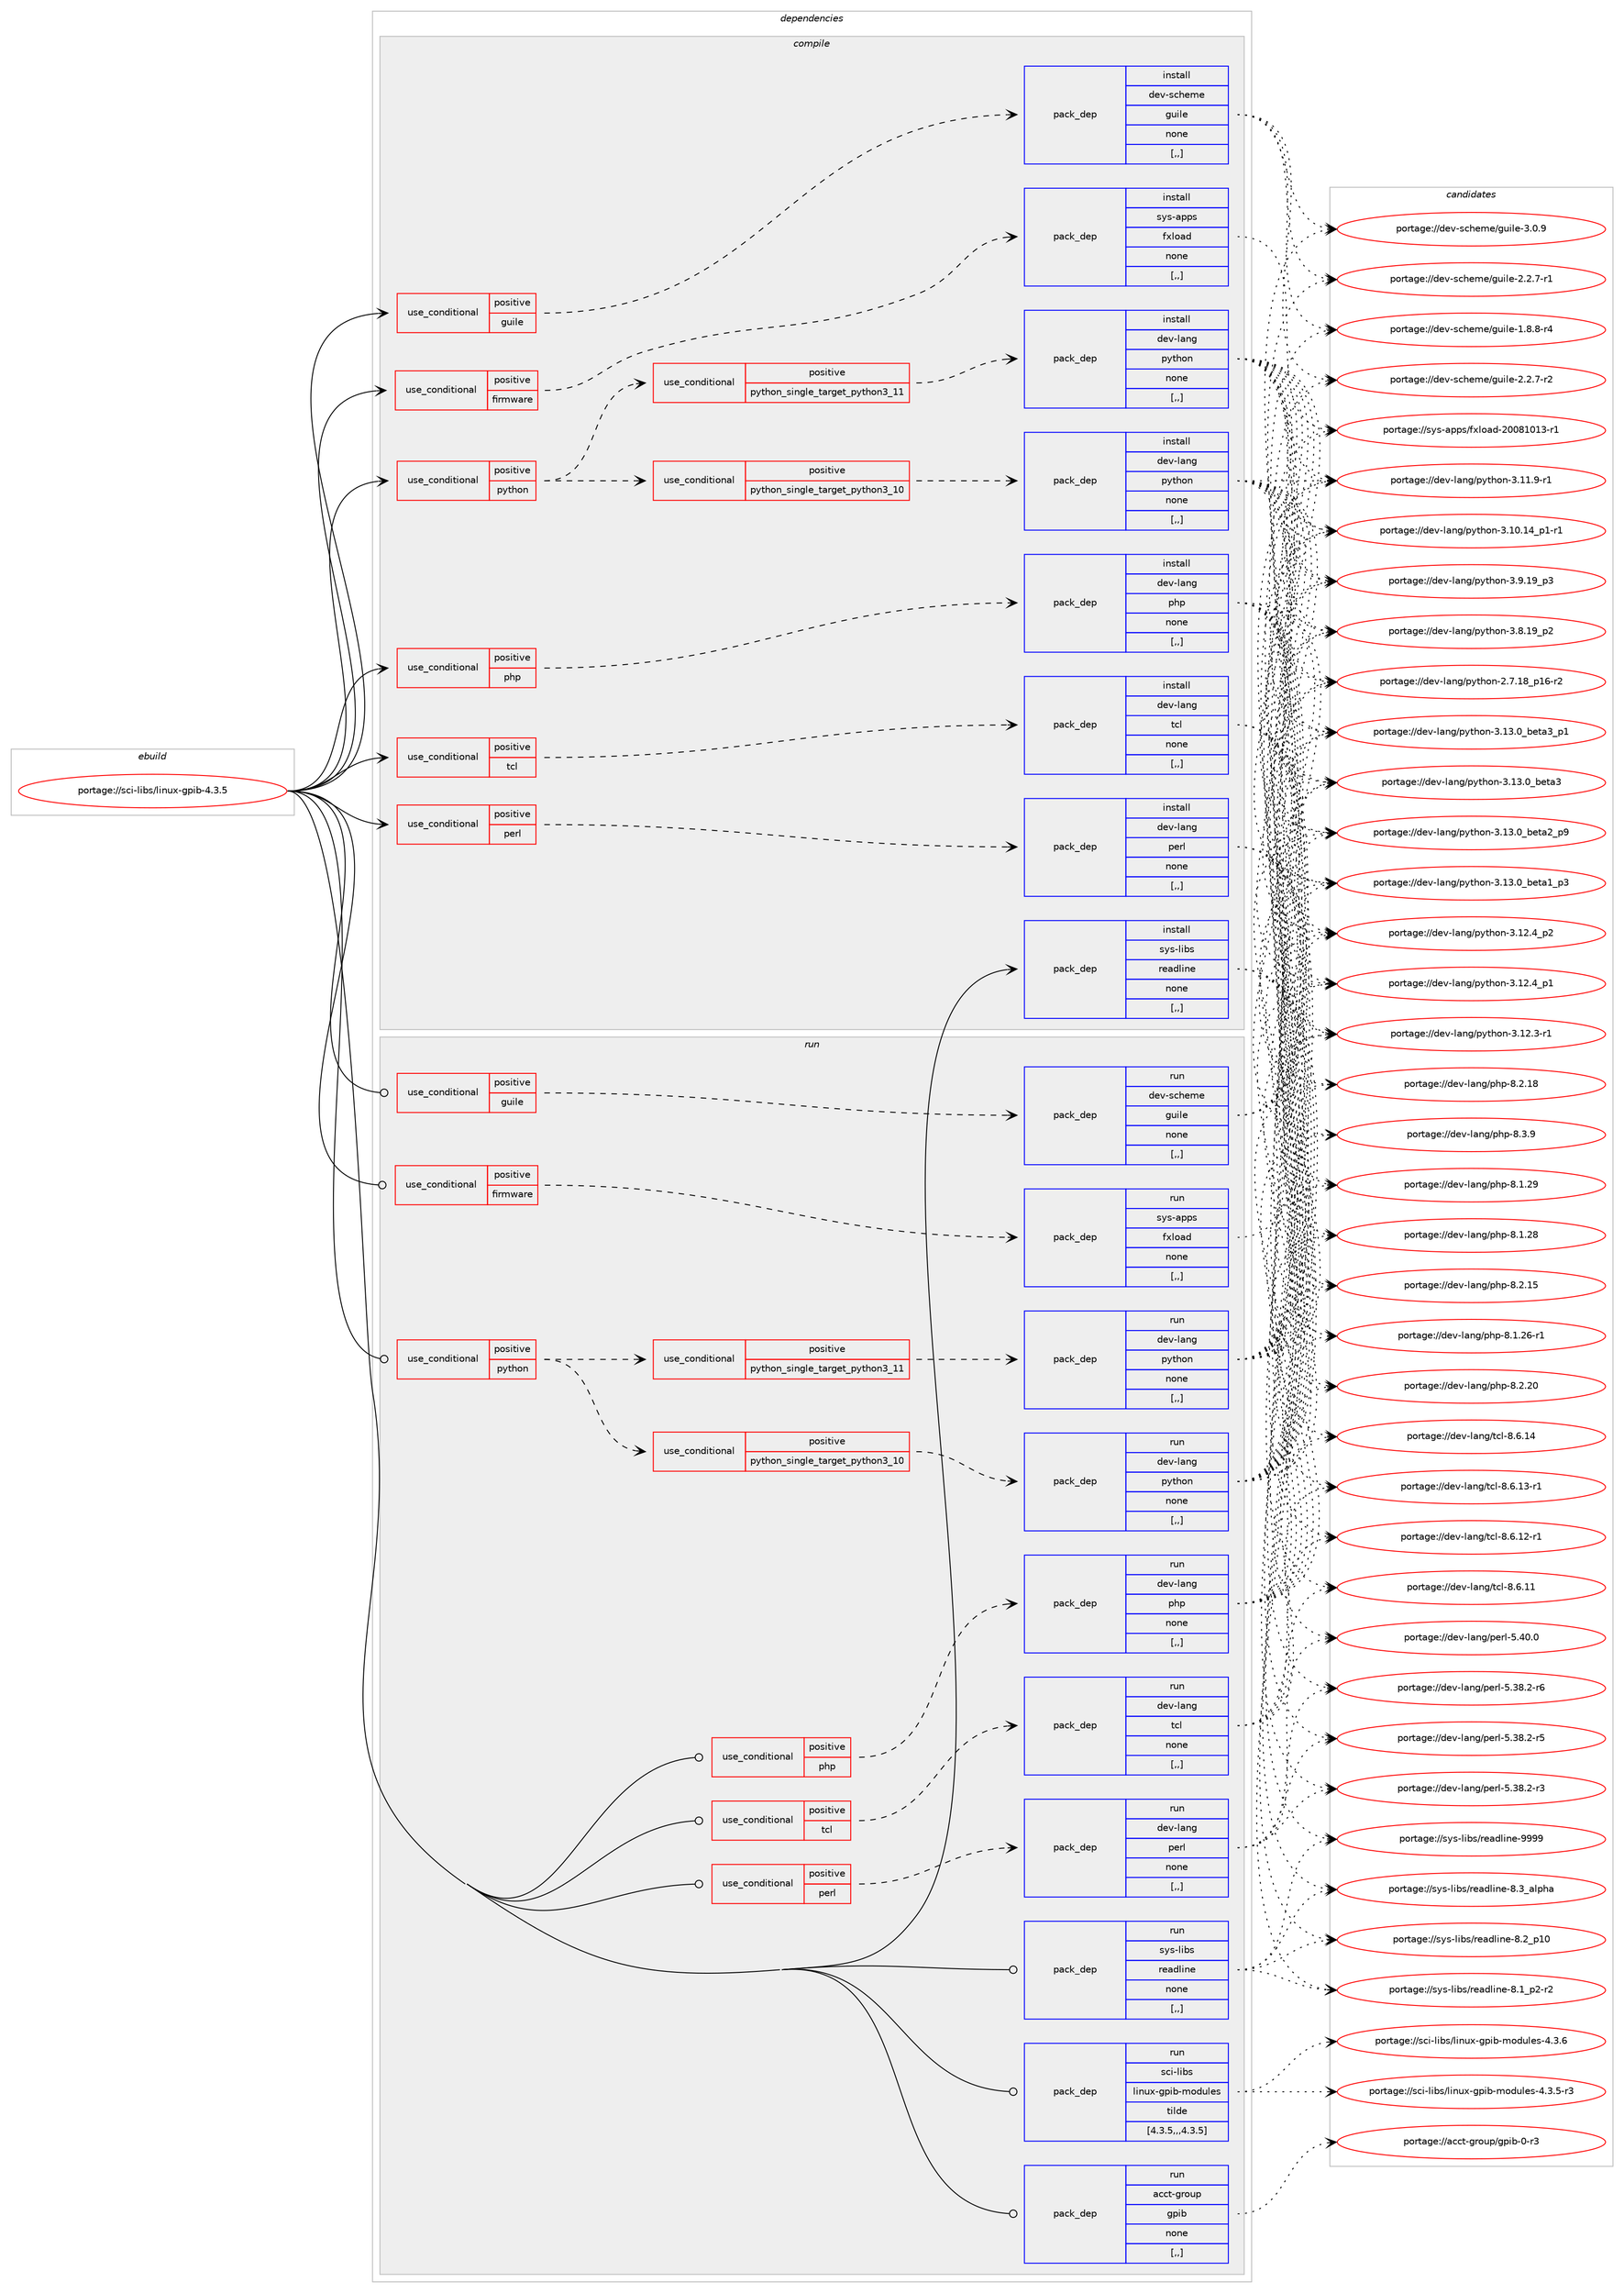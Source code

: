digraph prolog {

# *************
# Graph options
# *************

newrank=true;
concentrate=true;
compound=true;
graph [rankdir=LR,fontname=Helvetica,fontsize=10,ranksep=1.5];#, ranksep=2.5, nodesep=0.2];
edge  [arrowhead=vee];
node  [fontname=Helvetica,fontsize=10];

# **********
# The ebuild
# **********

subgraph cluster_leftcol {
color=gray;
rank=same;
label=<<i>ebuild</i>>;
id [label="portage://sci-libs/linux-gpib-4.3.5", color=red, width=4, href="../sci-libs/linux-gpib-4.3.5.svg"];
}

# ****************
# The dependencies
# ****************

subgraph cluster_midcol {
color=gray;
label=<<i>dependencies</i>>;
subgraph cluster_compile {
fillcolor="#eeeeee";
style=filled;
label=<<i>compile</i>>;
subgraph cond106293 {
dependency401189 [label=<<TABLE BORDER="0" CELLBORDER="1" CELLSPACING="0" CELLPADDING="4"><TR><TD ROWSPAN="3" CELLPADDING="10">use_conditional</TD></TR><TR><TD>positive</TD></TR><TR><TD>firmware</TD></TR></TABLE>>, shape=none, color=red];
subgraph pack292018 {
dependency401190 [label=<<TABLE BORDER="0" CELLBORDER="1" CELLSPACING="0" CELLPADDING="4" WIDTH="220"><TR><TD ROWSPAN="6" CELLPADDING="30">pack_dep</TD></TR><TR><TD WIDTH="110">install</TD></TR><TR><TD>sys-apps</TD></TR><TR><TD>fxload</TD></TR><TR><TD>none</TD></TR><TR><TD>[,,]</TD></TR></TABLE>>, shape=none, color=blue];
}
dependency401189:e -> dependency401190:w [weight=20,style="dashed",arrowhead="vee"];
}
id:e -> dependency401189:w [weight=20,style="solid",arrowhead="vee"];
subgraph cond106294 {
dependency401191 [label=<<TABLE BORDER="0" CELLBORDER="1" CELLSPACING="0" CELLPADDING="4"><TR><TD ROWSPAN="3" CELLPADDING="10">use_conditional</TD></TR><TR><TD>positive</TD></TR><TR><TD>guile</TD></TR></TABLE>>, shape=none, color=red];
subgraph pack292019 {
dependency401192 [label=<<TABLE BORDER="0" CELLBORDER="1" CELLSPACING="0" CELLPADDING="4" WIDTH="220"><TR><TD ROWSPAN="6" CELLPADDING="30">pack_dep</TD></TR><TR><TD WIDTH="110">install</TD></TR><TR><TD>dev-scheme</TD></TR><TR><TD>guile</TD></TR><TR><TD>none</TD></TR><TR><TD>[,,]</TD></TR></TABLE>>, shape=none, color=blue];
}
dependency401191:e -> dependency401192:w [weight=20,style="dashed",arrowhead="vee"];
}
id:e -> dependency401191:w [weight=20,style="solid",arrowhead="vee"];
subgraph cond106295 {
dependency401193 [label=<<TABLE BORDER="0" CELLBORDER="1" CELLSPACING="0" CELLPADDING="4"><TR><TD ROWSPAN="3" CELLPADDING="10">use_conditional</TD></TR><TR><TD>positive</TD></TR><TR><TD>perl</TD></TR></TABLE>>, shape=none, color=red];
subgraph pack292020 {
dependency401194 [label=<<TABLE BORDER="0" CELLBORDER="1" CELLSPACING="0" CELLPADDING="4" WIDTH="220"><TR><TD ROWSPAN="6" CELLPADDING="30">pack_dep</TD></TR><TR><TD WIDTH="110">install</TD></TR><TR><TD>dev-lang</TD></TR><TR><TD>perl</TD></TR><TR><TD>none</TD></TR><TR><TD>[,,]</TD></TR></TABLE>>, shape=none, color=blue];
}
dependency401193:e -> dependency401194:w [weight=20,style="dashed",arrowhead="vee"];
}
id:e -> dependency401193:w [weight=20,style="solid",arrowhead="vee"];
subgraph cond106296 {
dependency401195 [label=<<TABLE BORDER="0" CELLBORDER="1" CELLSPACING="0" CELLPADDING="4"><TR><TD ROWSPAN="3" CELLPADDING="10">use_conditional</TD></TR><TR><TD>positive</TD></TR><TR><TD>php</TD></TR></TABLE>>, shape=none, color=red];
subgraph pack292021 {
dependency401196 [label=<<TABLE BORDER="0" CELLBORDER="1" CELLSPACING="0" CELLPADDING="4" WIDTH="220"><TR><TD ROWSPAN="6" CELLPADDING="30">pack_dep</TD></TR><TR><TD WIDTH="110">install</TD></TR><TR><TD>dev-lang</TD></TR><TR><TD>php</TD></TR><TR><TD>none</TD></TR><TR><TD>[,,]</TD></TR></TABLE>>, shape=none, color=blue];
}
dependency401195:e -> dependency401196:w [weight=20,style="dashed",arrowhead="vee"];
}
id:e -> dependency401195:w [weight=20,style="solid",arrowhead="vee"];
subgraph cond106297 {
dependency401197 [label=<<TABLE BORDER="0" CELLBORDER="1" CELLSPACING="0" CELLPADDING="4"><TR><TD ROWSPAN="3" CELLPADDING="10">use_conditional</TD></TR><TR><TD>positive</TD></TR><TR><TD>python</TD></TR></TABLE>>, shape=none, color=red];
subgraph cond106298 {
dependency401198 [label=<<TABLE BORDER="0" CELLBORDER="1" CELLSPACING="0" CELLPADDING="4"><TR><TD ROWSPAN="3" CELLPADDING="10">use_conditional</TD></TR><TR><TD>positive</TD></TR><TR><TD>python_single_target_python3_10</TD></TR></TABLE>>, shape=none, color=red];
subgraph pack292022 {
dependency401199 [label=<<TABLE BORDER="0" CELLBORDER="1" CELLSPACING="0" CELLPADDING="4" WIDTH="220"><TR><TD ROWSPAN="6" CELLPADDING="30">pack_dep</TD></TR><TR><TD WIDTH="110">install</TD></TR><TR><TD>dev-lang</TD></TR><TR><TD>python</TD></TR><TR><TD>none</TD></TR><TR><TD>[,,]</TD></TR></TABLE>>, shape=none, color=blue];
}
dependency401198:e -> dependency401199:w [weight=20,style="dashed",arrowhead="vee"];
}
dependency401197:e -> dependency401198:w [weight=20,style="dashed",arrowhead="vee"];
subgraph cond106299 {
dependency401200 [label=<<TABLE BORDER="0" CELLBORDER="1" CELLSPACING="0" CELLPADDING="4"><TR><TD ROWSPAN="3" CELLPADDING="10">use_conditional</TD></TR><TR><TD>positive</TD></TR><TR><TD>python_single_target_python3_11</TD></TR></TABLE>>, shape=none, color=red];
subgraph pack292023 {
dependency401201 [label=<<TABLE BORDER="0" CELLBORDER="1" CELLSPACING="0" CELLPADDING="4" WIDTH="220"><TR><TD ROWSPAN="6" CELLPADDING="30">pack_dep</TD></TR><TR><TD WIDTH="110">install</TD></TR><TR><TD>dev-lang</TD></TR><TR><TD>python</TD></TR><TR><TD>none</TD></TR><TR><TD>[,,]</TD></TR></TABLE>>, shape=none, color=blue];
}
dependency401200:e -> dependency401201:w [weight=20,style="dashed",arrowhead="vee"];
}
dependency401197:e -> dependency401200:w [weight=20,style="dashed",arrowhead="vee"];
}
id:e -> dependency401197:w [weight=20,style="solid",arrowhead="vee"];
subgraph cond106300 {
dependency401202 [label=<<TABLE BORDER="0" CELLBORDER="1" CELLSPACING="0" CELLPADDING="4"><TR><TD ROWSPAN="3" CELLPADDING="10">use_conditional</TD></TR><TR><TD>positive</TD></TR><TR><TD>tcl</TD></TR></TABLE>>, shape=none, color=red];
subgraph pack292024 {
dependency401203 [label=<<TABLE BORDER="0" CELLBORDER="1" CELLSPACING="0" CELLPADDING="4" WIDTH="220"><TR><TD ROWSPAN="6" CELLPADDING="30">pack_dep</TD></TR><TR><TD WIDTH="110">install</TD></TR><TR><TD>dev-lang</TD></TR><TR><TD>tcl</TD></TR><TR><TD>none</TD></TR><TR><TD>[,,]</TD></TR></TABLE>>, shape=none, color=blue];
}
dependency401202:e -> dependency401203:w [weight=20,style="dashed",arrowhead="vee"];
}
id:e -> dependency401202:w [weight=20,style="solid",arrowhead="vee"];
subgraph pack292025 {
dependency401204 [label=<<TABLE BORDER="0" CELLBORDER="1" CELLSPACING="0" CELLPADDING="4" WIDTH="220"><TR><TD ROWSPAN="6" CELLPADDING="30">pack_dep</TD></TR><TR><TD WIDTH="110">install</TD></TR><TR><TD>sys-libs</TD></TR><TR><TD>readline</TD></TR><TR><TD>none</TD></TR><TR><TD>[,,]</TD></TR></TABLE>>, shape=none, color=blue];
}
id:e -> dependency401204:w [weight=20,style="solid",arrowhead="vee"];
}
subgraph cluster_compileandrun {
fillcolor="#eeeeee";
style=filled;
label=<<i>compile and run</i>>;
}
subgraph cluster_run {
fillcolor="#eeeeee";
style=filled;
label=<<i>run</i>>;
subgraph cond106301 {
dependency401205 [label=<<TABLE BORDER="0" CELLBORDER="1" CELLSPACING="0" CELLPADDING="4"><TR><TD ROWSPAN="3" CELLPADDING="10">use_conditional</TD></TR><TR><TD>positive</TD></TR><TR><TD>firmware</TD></TR></TABLE>>, shape=none, color=red];
subgraph pack292026 {
dependency401206 [label=<<TABLE BORDER="0" CELLBORDER="1" CELLSPACING="0" CELLPADDING="4" WIDTH="220"><TR><TD ROWSPAN="6" CELLPADDING="30">pack_dep</TD></TR><TR><TD WIDTH="110">run</TD></TR><TR><TD>sys-apps</TD></TR><TR><TD>fxload</TD></TR><TR><TD>none</TD></TR><TR><TD>[,,]</TD></TR></TABLE>>, shape=none, color=blue];
}
dependency401205:e -> dependency401206:w [weight=20,style="dashed",arrowhead="vee"];
}
id:e -> dependency401205:w [weight=20,style="solid",arrowhead="odot"];
subgraph cond106302 {
dependency401207 [label=<<TABLE BORDER="0" CELLBORDER="1" CELLSPACING="0" CELLPADDING="4"><TR><TD ROWSPAN="3" CELLPADDING="10">use_conditional</TD></TR><TR><TD>positive</TD></TR><TR><TD>guile</TD></TR></TABLE>>, shape=none, color=red];
subgraph pack292027 {
dependency401208 [label=<<TABLE BORDER="0" CELLBORDER="1" CELLSPACING="0" CELLPADDING="4" WIDTH="220"><TR><TD ROWSPAN="6" CELLPADDING="30">pack_dep</TD></TR><TR><TD WIDTH="110">run</TD></TR><TR><TD>dev-scheme</TD></TR><TR><TD>guile</TD></TR><TR><TD>none</TD></TR><TR><TD>[,,]</TD></TR></TABLE>>, shape=none, color=blue];
}
dependency401207:e -> dependency401208:w [weight=20,style="dashed",arrowhead="vee"];
}
id:e -> dependency401207:w [weight=20,style="solid",arrowhead="odot"];
subgraph cond106303 {
dependency401209 [label=<<TABLE BORDER="0" CELLBORDER="1" CELLSPACING="0" CELLPADDING="4"><TR><TD ROWSPAN="3" CELLPADDING="10">use_conditional</TD></TR><TR><TD>positive</TD></TR><TR><TD>perl</TD></TR></TABLE>>, shape=none, color=red];
subgraph pack292028 {
dependency401210 [label=<<TABLE BORDER="0" CELLBORDER="1" CELLSPACING="0" CELLPADDING="4" WIDTH="220"><TR><TD ROWSPAN="6" CELLPADDING="30">pack_dep</TD></TR><TR><TD WIDTH="110">run</TD></TR><TR><TD>dev-lang</TD></TR><TR><TD>perl</TD></TR><TR><TD>none</TD></TR><TR><TD>[,,]</TD></TR></TABLE>>, shape=none, color=blue];
}
dependency401209:e -> dependency401210:w [weight=20,style="dashed",arrowhead="vee"];
}
id:e -> dependency401209:w [weight=20,style="solid",arrowhead="odot"];
subgraph cond106304 {
dependency401211 [label=<<TABLE BORDER="0" CELLBORDER="1" CELLSPACING="0" CELLPADDING="4"><TR><TD ROWSPAN="3" CELLPADDING="10">use_conditional</TD></TR><TR><TD>positive</TD></TR><TR><TD>php</TD></TR></TABLE>>, shape=none, color=red];
subgraph pack292029 {
dependency401212 [label=<<TABLE BORDER="0" CELLBORDER="1" CELLSPACING="0" CELLPADDING="4" WIDTH="220"><TR><TD ROWSPAN="6" CELLPADDING="30">pack_dep</TD></TR><TR><TD WIDTH="110">run</TD></TR><TR><TD>dev-lang</TD></TR><TR><TD>php</TD></TR><TR><TD>none</TD></TR><TR><TD>[,,]</TD></TR></TABLE>>, shape=none, color=blue];
}
dependency401211:e -> dependency401212:w [weight=20,style="dashed",arrowhead="vee"];
}
id:e -> dependency401211:w [weight=20,style="solid",arrowhead="odot"];
subgraph cond106305 {
dependency401213 [label=<<TABLE BORDER="0" CELLBORDER="1" CELLSPACING="0" CELLPADDING="4"><TR><TD ROWSPAN="3" CELLPADDING="10">use_conditional</TD></TR><TR><TD>positive</TD></TR><TR><TD>python</TD></TR></TABLE>>, shape=none, color=red];
subgraph cond106306 {
dependency401214 [label=<<TABLE BORDER="0" CELLBORDER="1" CELLSPACING="0" CELLPADDING="4"><TR><TD ROWSPAN="3" CELLPADDING="10">use_conditional</TD></TR><TR><TD>positive</TD></TR><TR><TD>python_single_target_python3_10</TD></TR></TABLE>>, shape=none, color=red];
subgraph pack292030 {
dependency401215 [label=<<TABLE BORDER="0" CELLBORDER="1" CELLSPACING="0" CELLPADDING="4" WIDTH="220"><TR><TD ROWSPAN="6" CELLPADDING="30">pack_dep</TD></TR><TR><TD WIDTH="110">run</TD></TR><TR><TD>dev-lang</TD></TR><TR><TD>python</TD></TR><TR><TD>none</TD></TR><TR><TD>[,,]</TD></TR></TABLE>>, shape=none, color=blue];
}
dependency401214:e -> dependency401215:w [weight=20,style="dashed",arrowhead="vee"];
}
dependency401213:e -> dependency401214:w [weight=20,style="dashed",arrowhead="vee"];
subgraph cond106307 {
dependency401216 [label=<<TABLE BORDER="0" CELLBORDER="1" CELLSPACING="0" CELLPADDING="4"><TR><TD ROWSPAN="3" CELLPADDING="10">use_conditional</TD></TR><TR><TD>positive</TD></TR><TR><TD>python_single_target_python3_11</TD></TR></TABLE>>, shape=none, color=red];
subgraph pack292031 {
dependency401217 [label=<<TABLE BORDER="0" CELLBORDER="1" CELLSPACING="0" CELLPADDING="4" WIDTH="220"><TR><TD ROWSPAN="6" CELLPADDING="30">pack_dep</TD></TR><TR><TD WIDTH="110">run</TD></TR><TR><TD>dev-lang</TD></TR><TR><TD>python</TD></TR><TR><TD>none</TD></TR><TR><TD>[,,]</TD></TR></TABLE>>, shape=none, color=blue];
}
dependency401216:e -> dependency401217:w [weight=20,style="dashed",arrowhead="vee"];
}
dependency401213:e -> dependency401216:w [weight=20,style="dashed",arrowhead="vee"];
}
id:e -> dependency401213:w [weight=20,style="solid",arrowhead="odot"];
subgraph cond106308 {
dependency401218 [label=<<TABLE BORDER="0" CELLBORDER="1" CELLSPACING="0" CELLPADDING="4"><TR><TD ROWSPAN="3" CELLPADDING="10">use_conditional</TD></TR><TR><TD>positive</TD></TR><TR><TD>tcl</TD></TR></TABLE>>, shape=none, color=red];
subgraph pack292032 {
dependency401219 [label=<<TABLE BORDER="0" CELLBORDER="1" CELLSPACING="0" CELLPADDING="4" WIDTH="220"><TR><TD ROWSPAN="6" CELLPADDING="30">pack_dep</TD></TR><TR><TD WIDTH="110">run</TD></TR><TR><TD>dev-lang</TD></TR><TR><TD>tcl</TD></TR><TR><TD>none</TD></TR><TR><TD>[,,]</TD></TR></TABLE>>, shape=none, color=blue];
}
dependency401218:e -> dependency401219:w [weight=20,style="dashed",arrowhead="vee"];
}
id:e -> dependency401218:w [weight=20,style="solid",arrowhead="odot"];
subgraph pack292033 {
dependency401220 [label=<<TABLE BORDER="0" CELLBORDER="1" CELLSPACING="0" CELLPADDING="4" WIDTH="220"><TR><TD ROWSPAN="6" CELLPADDING="30">pack_dep</TD></TR><TR><TD WIDTH="110">run</TD></TR><TR><TD>acct-group</TD></TR><TR><TD>gpib</TD></TR><TR><TD>none</TD></TR><TR><TD>[,,]</TD></TR></TABLE>>, shape=none, color=blue];
}
id:e -> dependency401220:w [weight=20,style="solid",arrowhead="odot"];
subgraph pack292034 {
dependency401221 [label=<<TABLE BORDER="0" CELLBORDER="1" CELLSPACING="0" CELLPADDING="4" WIDTH="220"><TR><TD ROWSPAN="6" CELLPADDING="30">pack_dep</TD></TR><TR><TD WIDTH="110">run</TD></TR><TR><TD>sci-libs</TD></TR><TR><TD>linux-gpib-modules</TD></TR><TR><TD>tilde</TD></TR><TR><TD>[4.3.5,,,4.3.5]</TD></TR></TABLE>>, shape=none, color=blue];
}
id:e -> dependency401221:w [weight=20,style="solid",arrowhead="odot"];
subgraph pack292035 {
dependency401222 [label=<<TABLE BORDER="0" CELLBORDER="1" CELLSPACING="0" CELLPADDING="4" WIDTH="220"><TR><TD ROWSPAN="6" CELLPADDING="30">pack_dep</TD></TR><TR><TD WIDTH="110">run</TD></TR><TR><TD>sys-libs</TD></TR><TR><TD>readline</TD></TR><TR><TD>none</TD></TR><TR><TD>[,,]</TD></TR></TABLE>>, shape=none, color=blue];
}
id:e -> dependency401222:w [weight=20,style="solid",arrowhead="odot"];
}
}

# **************
# The candidates
# **************

subgraph cluster_choices {
rank=same;
color=gray;
label=<<i>candidates</i>>;

subgraph choice292018 {
color=black;
nodesep=1;
choice115121115459711211211547102120108111971004550484856494849514511449 [label="portage://sys-apps/fxload-20081013-r1", color=red, width=4,href="../sys-apps/fxload-20081013-r1.svg"];
dependency401190:e -> choice115121115459711211211547102120108111971004550484856494849514511449:w [style=dotted,weight="100"];
}
subgraph choice292019 {
color=black;
nodesep=1;
choice100101118451159910410110910147103117105108101455146484657 [label="portage://dev-scheme/guile-3.0.9", color=red, width=4,href="../dev-scheme/guile-3.0.9.svg"];
choice1001011184511599104101109101471031171051081014550465046554511450 [label="portage://dev-scheme/guile-2.2.7-r2", color=red, width=4,href="../dev-scheme/guile-2.2.7-r2.svg"];
choice1001011184511599104101109101471031171051081014550465046554511449 [label="portage://dev-scheme/guile-2.2.7-r1", color=red, width=4,href="../dev-scheme/guile-2.2.7-r1.svg"];
choice1001011184511599104101109101471031171051081014549465646564511452 [label="portage://dev-scheme/guile-1.8.8-r4", color=red, width=4,href="../dev-scheme/guile-1.8.8-r4.svg"];
dependency401192:e -> choice100101118451159910410110910147103117105108101455146484657:w [style=dotted,weight="100"];
dependency401192:e -> choice1001011184511599104101109101471031171051081014550465046554511450:w [style=dotted,weight="100"];
dependency401192:e -> choice1001011184511599104101109101471031171051081014550465046554511449:w [style=dotted,weight="100"];
dependency401192:e -> choice1001011184511599104101109101471031171051081014549465646564511452:w [style=dotted,weight="100"];
}
subgraph choice292020 {
color=black;
nodesep=1;
choice10010111845108971101034711210111410845534652484648 [label="portage://dev-lang/perl-5.40.0", color=red, width=4,href="../dev-lang/perl-5.40.0.svg"];
choice100101118451089711010347112101114108455346515646504511454 [label="portage://dev-lang/perl-5.38.2-r6", color=red, width=4,href="../dev-lang/perl-5.38.2-r6.svg"];
choice100101118451089711010347112101114108455346515646504511453 [label="portage://dev-lang/perl-5.38.2-r5", color=red, width=4,href="../dev-lang/perl-5.38.2-r5.svg"];
choice100101118451089711010347112101114108455346515646504511451 [label="portage://dev-lang/perl-5.38.2-r3", color=red, width=4,href="../dev-lang/perl-5.38.2-r3.svg"];
dependency401194:e -> choice10010111845108971101034711210111410845534652484648:w [style=dotted,weight="100"];
dependency401194:e -> choice100101118451089711010347112101114108455346515646504511454:w [style=dotted,weight="100"];
dependency401194:e -> choice100101118451089711010347112101114108455346515646504511453:w [style=dotted,weight="100"];
dependency401194:e -> choice100101118451089711010347112101114108455346515646504511451:w [style=dotted,weight="100"];
}
subgraph choice292021 {
color=black;
nodesep=1;
choice100101118451089711010347112104112455646514657 [label="portage://dev-lang/php-8.3.9", color=red, width=4,href="../dev-lang/php-8.3.9.svg"];
choice10010111845108971101034711210411245564650465048 [label="portage://dev-lang/php-8.2.20", color=red, width=4,href="../dev-lang/php-8.2.20.svg"];
choice10010111845108971101034711210411245564650464956 [label="portage://dev-lang/php-8.2.18", color=red, width=4,href="../dev-lang/php-8.2.18.svg"];
choice10010111845108971101034711210411245564650464953 [label="portage://dev-lang/php-8.2.15", color=red, width=4,href="../dev-lang/php-8.2.15.svg"];
choice10010111845108971101034711210411245564649465057 [label="portage://dev-lang/php-8.1.29", color=red, width=4,href="../dev-lang/php-8.1.29.svg"];
choice10010111845108971101034711210411245564649465056 [label="portage://dev-lang/php-8.1.28", color=red, width=4,href="../dev-lang/php-8.1.28.svg"];
choice100101118451089711010347112104112455646494650544511449 [label="portage://dev-lang/php-8.1.26-r1", color=red, width=4,href="../dev-lang/php-8.1.26-r1.svg"];
dependency401196:e -> choice100101118451089711010347112104112455646514657:w [style=dotted,weight="100"];
dependency401196:e -> choice10010111845108971101034711210411245564650465048:w [style=dotted,weight="100"];
dependency401196:e -> choice10010111845108971101034711210411245564650464956:w [style=dotted,weight="100"];
dependency401196:e -> choice10010111845108971101034711210411245564650464953:w [style=dotted,weight="100"];
dependency401196:e -> choice10010111845108971101034711210411245564649465057:w [style=dotted,weight="100"];
dependency401196:e -> choice10010111845108971101034711210411245564649465056:w [style=dotted,weight="100"];
dependency401196:e -> choice100101118451089711010347112104112455646494650544511449:w [style=dotted,weight="100"];
}
subgraph choice292022 {
color=black;
nodesep=1;
choice10010111845108971101034711212111610411111045514649514648959810111697519511249 [label="portage://dev-lang/python-3.13.0_beta3_p1", color=red, width=4,href="../dev-lang/python-3.13.0_beta3_p1.svg"];
choice1001011184510897110103471121211161041111104551464951464895981011169751 [label="portage://dev-lang/python-3.13.0_beta3", color=red, width=4,href="../dev-lang/python-3.13.0_beta3.svg"];
choice10010111845108971101034711212111610411111045514649514648959810111697509511257 [label="portage://dev-lang/python-3.13.0_beta2_p9", color=red, width=4,href="../dev-lang/python-3.13.0_beta2_p9.svg"];
choice10010111845108971101034711212111610411111045514649514648959810111697499511251 [label="portage://dev-lang/python-3.13.0_beta1_p3", color=red, width=4,href="../dev-lang/python-3.13.0_beta1_p3.svg"];
choice100101118451089711010347112121116104111110455146495046529511250 [label="portage://dev-lang/python-3.12.4_p2", color=red, width=4,href="../dev-lang/python-3.12.4_p2.svg"];
choice100101118451089711010347112121116104111110455146495046529511249 [label="portage://dev-lang/python-3.12.4_p1", color=red, width=4,href="../dev-lang/python-3.12.4_p1.svg"];
choice100101118451089711010347112121116104111110455146495046514511449 [label="portage://dev-lang/python-3.12.3-r1", color=red, width=4,href="../dev-lang/python-3.12.3-r1.svg"];
choice100101118451089711010347112121116104111110455146494946574511449 [label="portage://dev-lang/python-3.11.9-r1", color=red, width=4,href="../dev-lang/python-3.11.9-r1.svg"];
choice100101118451089711010347112121116104111110455146494846495295112494511449 [label="portage://dev-lang/python-3.10.14_p1-r1", color=red, width=4,href="../dev-lang/python-3.10.14_p1-r1.svg"];
choice100101118451089711010347112121116104111110455146574649579511251 [label="portage://dev-lang/python-3.9.19_p3", color=red, width=4,href="../dev-lang/python-3.9.19_p3.svg"];
choice100101118451089711010347112121116104111110455146564649579511250 [label="portage://dev-lang/python-3.8.19_p2", color=red, width=4,href="../dev-lang/python-3.8.19_p2.svg"];
choice100101118451089711010347112121116104111110455046554649569511249544511450 [label="portage://dev-lang/python-2.7.18_p16-r2", color=red, width=4,href="../dev-lang/python-2.7.18_p16-r2.svg"];
dependency401199:e -> choice10010111845108971101034711212111610411111045514649514648959810111697519511249:w [style=dotted,weight="100"];
dependency401199:e -> choice1001011184510897110103471121211161041111104551464951464895981011169751:w [style=dotted,weight="100"];
dependency401199:e -> choice10010111845108971101034711212111610411111045514649514648959810111697509511257:w [style=dotted,weight="100"];
dependency401199:e -> choice10010111845108971101034711212111610411111045514649514648959810111697499511251:w [style=dotted,weight="100"];
dependency401199:e -> choice100101118451089711010347112121116104111110455146495046529511250:w [style=dotted,weight="100"];
dependency401199:e -> choice100101118451089711010347112121116104111110455146495046529511249:w [style=dotted,weight="100"];
dependency401199:e -> choice100101118451089711010347112121116104111110455146495046514511449:w [style=dotted,weight="100"];
dependency401199:e -> choice100101118451089711010347112121116104111110455146494946574511449:w [style=dotted,weight="100"];
dependency401199:e -> choice100101118451089711010347112121116104111110455146494846495295112494511449:w [style=dotted,weight="100"];
dependency401199:e -> choice100101118451089711010347112121116104111110455146574649579511251:w [style=dotted,weight="100"];
dependency401199:e -> choice100101118451089711010347112121116104111110455146564649579511250:w [style=dotted,weight="100"];
dependency401199:e -> choice100101118451089711010347112121116104111110455046554649569511249544511450:w [style=dotted,weight="100"];
}
subgraph choice292023 {
color=black;
nodesep=1;
choice10010111845108971101034711212111610411111045514649514648959810111697519511249 [label="portage://dev-lang/python-3.13.0_beta3_p1", color=red, width=4,href="../dev-lang/python-3.13.0_beta3_p1.svg"];
choice1001011184510897110103471121211161041111104551464951464895981011169751 [label="portage://dev-lang/python-3.13.0_beta3", color=red, width=4,href="../dev-lang/python-3.13.0_beta3.svg"];
choice10010111845108971101034711212111610411111045514649514648959810111697509511257 [label="portage://dev-lang/python-3.13.0_beta2_p9", color=red, width=4,href="../dev-lang/python-3.13.0_beta2_p9.svg"];
choice10010111845108971101034711212111610411111045514649514648959810111697499511251 [label="portage://dev-lang/python-3.13.0_beta1_p3", color=red, width=4,href="../dev-lang/python-3.13.0_beta1_p3.svg"];
choice100101118451089711010347112121116104111110455146495046529511250 [label="portage://dev-lang/python-3.12.4_p2", color=red, width=4,href="../dev-lang/python-3.12.4_p2.svg"];
choice100101118451089711010347112121116104111110455146495046529511249 [label="portage://dev-lang/python-3.12.4_p1", color=red, width=4,href="../dev-lang/python-3.12.4_p1.svg"];
choice100101118451089711010347112121116104111110455146495046514511449 [label="portage://dev-lang/python-3.12.3-r1", color=red, width=4,href="../dev-lang/python-3.12.3-r1.svg"];
choice100101118451089711010347112121116104111110455146494946574511449 [label="portage://dev-lang/python-3.11.9-r1", color=red, width=4,href="../dev-lang/python-3.11.9-r1.svg"];
choice100101118451089711010347112121116104111110455146494846495295112494511449 [label="portage://dev-lang/python-3.10.14_p1-r1", color=red, width=4,href="../dev-lang/python-3.10.14_p1-r1.svg"];
choice100101118451089711010347112121116104111110455146574649579511251 [label="portage://dev-lang/python-3.9.19_p3", color=red, width=4,href="../dev-lang/python-3.9.19_p3.svg"];
choice100101118451089711010347112121116104111110455146564649579511250 [label="portage://dev-lang/python-3.8.19_p2", color=red, width=4,href="../dev-lang/python-3.8.19_p2.svg"];
choice100101118451089711010347112121116104111110455046554649569511249544511450 [label="portage://dev-lang/python-2.7.18_p16-r2", color=red, width=4,href="../dev-lang/python-2.7.18_p16-r2.svg"];
dependency401201:e -> choice10010111845108971101034711212111610411111045514649514648959810111697519511249:w [style=dotted,weight="100"];
dependency401201:e -> choice1001011184510897110103471121211161041111104551464951464895981011169751:w [style=dotted,weight="100"];
dependency401201:e -> choice10010111845108971101034711212111610411111045514649514648959810111697509511257:w [style=dotted,weight="100"];
dependency401201:e -> choice10010111845108971101034711212111610411111045514649514648959810111697499511251:w [style=dotted,weight="100"];
dependency401201:e -> choice100101118451089711010347112121116104111110455146495046529511250:w [style=dotted,weight="100"];
dependency401201:e -> choice100101118451089711010347112121116104111110455146495046529511249:w [style=dotted,weight="100"];
dependency401201:e -> choice100101118451089711010347112121116104111110455146495046514511449:w [style=dotted,weight="100"];
dependency401201:e -> choice100101118451089711010347112121116104111110455146494946574511449:w [style=dotted,weight="100"];
dependency401201:e -> choice100101118451089711010347112121116104111110455146494846495295112494511449:w [style=dotted,weight="100"];
dependency401201:e -> choice100101118451089711010347112121116104111110455146574649579511251:w [style=dotted,weight="100"];
dependency401201:e -> choice100101118451089711010347112121116104111110455146564649579511250:w [style=dotted,weight="100"];
dependency401201:e -> choice100101118451089711010347112121116104111110455046554649569511249544511450:w [style=dotted,weight="100"];
}
subgraph choice292024 {
color=black;
nodesep=1;
choice1001011184510897110103471169910845564654464952 [label="portage://dev-lang/tcl-8.6.14", color=red, width=4,href="../dev-lang/tcl-8.6.14.svg"];
choice10010111845108971101034711699108455646544649514511449 [label="portage://dev-lang/tcl-8.6.13-r1", color=red, width=4,href="../dev-lang/tcl-8.6.13-r1.svg"];
choice10010111845108971101034711699108455646544649504511449 [label="portage://dev-lang/tcl-8.6.12-r1", color=red, width=4,href="../dev-lang/tcl-8.6.12-r1.svg"];
choice1001011184510897110103471169910845564654464949 [label="portage://dev-lang/tcl-8.6.11", color=red, width=4,href="../dev-lang/tcl-8.6.11.svg"];
dependency401203:e -> choice1001011184510897110103471169910845564654464952:w [style=dotted,weight="100"];
dependency401203:e -> choice10010111845108971101034711699108455646544649514511449:w [style=dotted,weight="100"];
dependency401203:e -> choice10010111845108971101034711699108455646544649504511449:w [style=dotted,weight="100"];
dependency401203:e -> choice1001011184510897110103471169910845564654464949:w [style=dotted,weight="100"];
}
subgraph choice292025 {
color=black;
nodesep=1;
choice115121115451081059811547114101971001081051101014557575757 [label="portage://sys-libs/readline-9999", color=red, width=4,href="../sys-libs/readline-9999.svg"];
choice1151211154510810598115471141019710010810511010145564651959710811210497 [label="portage://sys-libs/readline-8.3_alpha", color=red, width=4,href="../sys-libs/readline-8.3_alpha.svg"];
choice1151211154510810598115471141019710010810511010145564650951124948 [label="portage://sys-libs/readline-8.2_p10", color=red, width=4,href="../sys-libs/readline-8.2_p10.svg"];
choice115121115451081059811547114101971001081051101014556464995112504511450 [label="portage://sys-libs/readline-8.1_p2-r2", color=red, width=4,href="../sys-libs/readline-8.1_p2-r2.svg"];
dependency401204:e -> choice115121115451081059811547114101971001081051101014557575757:w [style=dotted,weight="100"];
dependency401204:e -> choice1151211154510810598115471141019710010810511010145564651959710811210497:w [style=dotted,weight="100"];
dependency401204:e -> choice1151211154510810598115471141019710010810511010145564650951124948:w [style=dotted,weight="100"];
dependency401204:e -> choice115121115451081059811547114101971001081051101014556464995112504511450:w [style=dotted,weight="100"];
}
subgraph choice292026 {
color=black;
nodesep=1;
choice115121115459711211211547102120108111971004550484856494849514511449 [label="portage://sys-apps/fxload-20081013-r1", color=red, width=4,href="../sys-apps/fxload-20081013-r1.svg"];
dependency401206:e -> choice115121115459711211211547102120108111971004550484856494849514511449:w [style=dotted,weight="100"];
}
subgraph choice292027 {
color=black;
nodesep=1;
choice100101118451159910410110910147103117105108101455146484657 [label="portage://dev-scheme/guile-3.0.9", color=red, width=4,href="../dev-scheme/guile-3.0.9.svg"];
choice1001011184511599104101109101471031171051081014550465046554511450 [label="portage://dev-scheme/guile-2.2.7-r2", color=red, width=4,href="../dev-scheme/guile-2.2.7-r2.svg"];
choice1001011184511599104101109101471031171051081014550465046554511449 [label="portage://dev-scheme/guile-2.2.7-r1", color=red, width=4,href="../dev-scheme/guile-2.2.7-r1.svg"];
choice1001011184511599104101109101471031171051081014549465646564511452 [label="portage://dev-scheme/guile-1.8.8-r4", color=red, width=4,href="../dev-scheme/guile-1.8.8-r4.svg"];
dependency401208:e -> choice100101118451159910410110910147103117105108101455146484657:w [style=dotted,weight="100"];
dependency401208:e -> choice1001011184511599104101109101471031171051081014550465046554511450:w [style=dotted,weight="100"];
dependency401208:e -> choice1001011184511599104101109101471031171051081014550465046554511449:w [style=dotted,weight="100"];
dependency401208:e -> choice1001011184511599104101109101471031171051081014549465646564511452:w [style=dotted,weight="100"];
}
subgraph choice292028 {
color=black;
nodesep=1;
choice10010111845108971101034711210111410845534652484648 [label="portage://dev-lang/perl-5.40.0", color=red, width=4,href="../dev-lang/perl-5.40.0.svg"];
choice100101118451089711010347112101114108455346515646504511454 [label="portage://dev-lang/perl-5.38.2-r6", color=red, width=4,href="../dev-lang/perl-5.38.2-r6.svg"];
choice100101118451089711010347112101114108455346515646504511453 [label="portage://dev-lang/perl-5.38.2-r5", color=red, width=4,href="../dev-lang/perl-5.38.2-r5.svg"];
choice100101118451089711010347112101114108455346515646504511451 [label="portage://dev-lang/perl-5.38.2-r3", color=red, width=4,href="../dev-lang/perl-5.38.2-r3.svg"];
dependency401210:e -> choice10010111845108971101034711210111410845534652484648:w [style=dotted,weight="100"];
dependency401210:e -> choice100101118451089711010347112101114108455346515646504511454:w [style=dotted,weight="100"];
dependency401210:e -> choice100101118451089711010347112101114108455346515646504511453:w [style=dotted,weight="100"];
dependency401210:e -> choice100101118451089711010347112101114108455346515646504511451:w [style=dotted,weight="100"];
}
subgraph choice292029 {
color=black;
nodesep=1;
choice100101118451089711010347112104112455646514657 [label="portage://dev-lang/php-8.3.9", color=red, width=4,href="../dev-lang/php-8.3.9.svg"];
choice10010111845108971101034711210411245564650465048 [label="portage://dev-lang/php-8.2.20", color=red, width=4,href="../dev-lang/php-8.2.20.svg"];
choice10010111845108971101034711210411245564650464956 [label="portage://dev-lang/php-8.2.18", color=red, width=4,href="../dev-lang/php-8.2.18.svg"];
choice10010111845108971101034711210411245564650464953 [label="portage://dev-lang/php-8.2.15", color=red, width=4,href="../dev-lang/php-8.2.15.svg"];
choice10010111845108971101034711210411245564649465057 [label="portage://dev-lang/php-8.1.29", color=red, width=4,href="../dev-lang/php-8.1.29.svg"];
choice10010111845108971101034711210411245564649465056 [label="portage://dev-lang/php-8.1.28", color=red, width=4,href="../dev-lang/php-8.1.28.svg"];
choice100101118451089711010347112104112455646494650544511449 [label="portage://dev-lang/php-8.1.26-r1", color=red, width=4,href="../dev-lang/php-8.1.26-r1.svg"];
dependency401212:e -> choice100101118451089711010347112104112455646514657:w [style=dotted,weight="100"];
dependency401212:e -> choice10010111845108971101034711210411245564650465048:w [style=dotted,weight="100"];
dependency401212:e -> choice10010111845108971101034711210411245564650464956:w [style=dotted,weight="100"];
dependency401212:e -> choice10010111845108971101034711210411245564650464953:w [style=dotted,weight="100"];
dependency401212:e -> choice10010111845108971101034711210411245564649465057:w [style=dotted,weight="100"];
dependency401212:e -> choice10010111845108971101034711210411245564649465056:w [style=dotted,weight="100"];
dependency401212:e -> choice100101118451089711010347112104112455646494650544511449:w [style=dotted,weight="100"];
}
subgraph choice292030 {
color=black;
nodesep=1;
choice10010111845108971101034711212111610411111045514649514648959810111697519511249 [label="portage://dev-lang/python-3.13.0_beta3_p1", color=red, width=4,href="../dev-lang/python-3.13.0_beta3_p1.svg"];
choice1001011184510897110103471121211161041111104551464951464895981011169751 [label="portage://dev-lang/python-3.13.0_beta3", color=red, width=4,href="../dev-lang/python-3.13.0_beta3.svg"];
choice10010111845108971101034711212111610411111045514649514648959810111697509511257 [label="portage://dev-lang/python-3.13.0_beta2_p9", color=red, width=4,href="../dev-lang/python-3.13.0_beta2_p9.svg"];
choice10010111845108971101034711212111610411111045514649514648959810111697499511251 [label="portage://dev-lang/python-3.13.0_beta1_p3", color=red, width=4,href="../dev-lang/python-3.13.0_beta1_p3.svg"];
choice100101118451089711010347112121116104111110455146495046529511250 [label="portage://dev-lang/python-3.12.4_p2", color=red, width=4,href="../dev-lang/python-3.12.4_p2.svg"];
choice100101118451089711010347112121116104111110455146495046529511249 [label="portage://dev-lang/python-3.12.4_p1", color=red, width=4,href="../dev-lang/python-3.12.4_p1.svg"];
choice100101118451089711010347112121116104111110455146495046514511449 [label="portage://dev-lang/python-3.12.3-r1", color=red, width=4,href="../dev-lang/python-3.12.3-r1.svg"];
choice100101118451089711010347112121116104111110455146494946574511449 [label="portage://dev-lang/python-3.11.9-r1", color=red, width=4,href="../dev-lang/python-3.11.9-r1.svg"];
choice100101118451089711010347112121116104111110455146494846495295112494511449 [label="portage://dev-lang/python-3.10.14_p1-r1", color=red, width=4,href="../dev-lang/python-3.10.14_p1-r1.svg"];
choice100101118451089711010347112121116104111110455146574649579511251 [label="portage://dev-lang/python-3.9.19_p3", color=red, width=4,href="../dev-lang/python-3.9.19_p3.svg"];
choice100101118451089711010347112121116104111110455146564649579511250 [label="portage://dev-lang/python-3.8.19_p2", color=red, width=4,href="../dev-lang/python-3.8.19_p2.svg"];
choice100101118451089711010347112121116104111110455046554649569511249544511450 [label="portage://dev-lang/python-2.7.18_p16-r2", color=red, width=4,href="../dev-lang/python-2.7.18_p16-r2.svg"];
dependency401215:e -> choice10010111845108971101034711212111610411111045514649514648959810111697519511249:w [style=dotted,weight="100"];
dependency401215:e -> choice1001011184510897110103471121211161041111104551464951464895981011169751:w [style=dotted,weight="100"];
dependency401215:e -> choice10010111845108971101034711212111610411111045514649514648959810111697509511257:w [style=dotted,weight="100"];
dependency401215:e -> choice10010111845108971101034711212111610411111045514649514648959810111697499511251:w [style=dotted,weight="100"];
dependency401215:e -> choice100101118451089711010347112121116104111110455146495046529511250:w [style=dotted,weight="100"];
dependency401215:e -> choice100101118451089711010347112121116104111110455146495046529511249:w [style=dotted,weight="100"];
dependency401215:e -> choice100101118451089711010347112121116104111110455146495046514511449:w [style=dotted,weight="100"];
dependency401215:e -> choice100101118451089711010347112121116104111110455146494946574511449:w [style=dotted,weight="100"];
dependency401215:e -> choice100101118451089711010347112121116104111110455146494846495295112494511449:w [style=dotted,weight="100"];
dependency401215:e -> choice100101118451089711010347112121116104111110455146574649579511251:w [style=dotted,weight="100"];
dependency401215:e -> choice100101118451089711010347112121116104111110455146564649579511250:w [style=dotted,weight="100"];
dependency401215:e -> choice100101118451089711010347112121116104111110455046554649569511249544511450:w [style=dotted,weight="100"];
}
subgraph choice292031 {
color=black;
nodesep=1;
choice10010111845108971101034711212111610411111045514649514648959810111697519511249 [label="portage://dev-lang/python-3.13.0_beta3_p1", color=red, width=4,href="../dev-lang/python-3.13.0_beta3_p1.svg"];
choice1001011184510897110103471121211161041111104551464951464895981011169751 [label="portage://dev-lang/python-3.13.0_beta3", color=red, width=4,href="../dev-lang/python-3.13.0_beta3.svg"];
choice10010111845108971101034711212111610411111045514649514648959810111697509511257 [label="portage://dev-lang/python-3.13.0_beta2_p9", color=red, width=4,href="../dev-lang/python-3.13.0_beta2_p9.svg"];
choice10010111845108971101034711212111610411111045514649514648959810111697499511251 [label="portage://dev-lang/python-3.13.0_beta1_p3", color=red, width=4,href="../dev-lang/python-3.13.0_beta1_p3.svg"];
choice100101118451089711010347112121116104111110455146495046529511250 [label="portage://dev-lang/python-3.12.4_p2", color=red, width=4,href="../dev-lang/python-3.12.4_p2.svg"];
choice100101118451089711010347112121116104111110455146495046529511249 [label="portage://dev-lang/python-3.12.4_p1", color=red, width=4,href="../dev-lang/python-3.12.4_p1.svg"];
choice100101118451089711010347112121116104111110455146495046514511449 [label="portage://dev-lang/python-3.12.3-r1", color=red, width=4,href="../dev-lang/python-3.12.3-r1.svg"];
choice100101118451089711010347112121116104111110455146494946574511449 [label="portage://dev-lang/python-3.11.9-r1", color=red, width=4,href="../dev-lang/python-3.11.9-r1.svg"];
choice100101118451089711010347112121116104111110455146494846495295112494511449 [label="portage://dev-lang/python-3.10.14_p1-r1", color=red, width=4,href="../dev-lang/python-3.10.14_p1-r1.svg"];
choice100101118451089711010347112121116104111110455146574649579511251 [label="portage://dev-lang/python-3.9.19_p3", color=red, width=4,href="../dev-lang/python-3.9.19_p3.svg"];
choice100101118451089711010347112121116104111110455146564649579511250 [label="portage://dev-lang/python-3.8.19_p2", color=red, width=4,href="../dev-lang/python-3.8.19_p2.svg"];
choice100101118451089711010347112121116104111110455046554649569511249544511450 [label="portage://dev-lang/python-2.7.18_p16-r2", color=red, width=4,href="../dev-lang/python-2.7.18_p16-r2.svg"];
dependency401217:e -> choice10010111845108971101034711212111610411111045514649514648959810111697519511249:w [style=dotted,weight="100"];
dependency401217:e -> choice1001011184510897110103471121211161041111104551464951464895981011169751:w [style=dotted,weight="100"];
dependency401217:e -> choice10010111845108971101034711212111610411111045514649514648959810111697509511257:w [style=dotted,weight="100"];
dependency401217:e -> choice10010111845108971101034711212111610411111045514649514648959810111697499511251:w [style=dotted,weight="100"];
dependency401217:e -> choice100101118451089711010347112121116104111110455146495046529511250:w [style=dotted,weight="100"];
dependency401217:e -> choice100101118451089711010347112121116104111110455146495046529511249:w [style=dotted,weight="100"];
dependency401217:e -> choice100101118451089711010347112121116104111110455146495046514511449:w [style=dotted,weight="100"];
dependency401217:e -> choice100101118451089711010347112121116104111110455146494946574511449:w [style=dotted,weight="100"];
dependency401217:e -> choice100101118451089711010347112121116104111110455146494846495295112494511449:w [style=dotted,weight="100"];
dependency401217:e -> choice100101118451089711010347112121116104111110455146574649579511251:w [style=dotted,weight="100"];
dependency401217:e -> choice100101118451089711010347112121116104111110455146564649579511250:w [style=dotted,weight="100"];
dependency401217:e -> choice100101118451089711010347112121116104111110455046554649569511249544511450:w [style=dotted,weight="100"];
}
subgraph choice292032 {
color=black;
nodesep=1;
choice1001011184510897110103471169910845564654464952 [label="portage://dev-lang/tcl-8.6.14", color=red, width=4,href="../dev-lang/tcl-8.6.14.svg"];
choice10010111845108971101034711699108455646544649514511449 [label="portage://dev-lang/tcl-8.6.13-r1", color=red, width=4,href="../dev-lang/tcl-8.6.13-r1.svg"];
choice10010111845108971101034711699108455646544649504511449 [label="portage://dev-lang/tcl-8.6.12-r1", color=red, width=4,href="../dev-lang/tcl-8.6.12-r1.svg"];
choice1001011184510897110103471169910845564654464949 [label="portage://dev-lang/tcl-8.6.11", color=red, width=4,href="../dev-lang/tcl-8.6.11.svg"];
dependency401219:e -> choice1001011184510897110103471169910845564654464952:w [style=dotted,weight="100"];
dependency401219:e -> choice10010111845108971101034711699108455646544649514511449:w [style=dotted,weight="100"];
dependency401219:e -> choice10010111845108971101034711699108455646544649504511449:w [style=dotted,weight="100"];
dependency401219:e -> choice1001011184510897110103471169910845564654464949:w [style=dotted,weight="100"];
}
subgraph choice292033 {
color=black;
nodesep=1;
choice97999911645103114111117112471031121059845484511451 [label="portage://acct-group/gpib-0-r3", color=red, width=4,href="../acct-group/gpib-0-r3.svg"];
dependency401220:e -> choice97999911645103114111117112471031121059845484511451:w [style=dotted,weight="100"];
}
subgraph choice292034 {
color=black;
nodesep=1;
choice11599105451081059811547108105110117120451031121059845109111100117108101115455246514654 [label="portage://sci-libs/linux-gpib-modules-4.3.6", color=red, width=4,href="../sci-libs/linux-gpib-modules-4.3.6.svg"];
choice115991054510810598115471081051101171204510311210598451091111001171081011154552465146534511451 [label="portage://sci-libs/linux-gpib-modules-4.3.5-r3", color=red, width=4,href="../sci-libs/linux-gpib-modules-4.3.5-r3.svg"];
dependency401221:e -> choice11599105451081059811547108105110117120451031121059845109111100117108101115455246514654:w [style=dotted,weight="100"];
dependency401221:e -> choice115991054510810598115471081051101171204510311210598451091111001171081011154552465146534511451:w [style=dotted,weight="100"];
}
subgraph choice292035 {
color=black;
nodesep=1;
choice115121115451081059811547114101971001081051101014557575757 [label="portage://sys-libs/readline-9999", color=red, width=4,href="../sys-libs/readline-9999.svg"];
choice1151211154510810598115471141019710010810511010145564651959710811210497 [label="portage://sys-libs/readline-8.3_alpha", color=red, width=4,href="../sys-libs/readline-8.3_alpha.svg"];
choice1151211154510810598115471141019710010810511010145564650951124948 [label="portage://sys-libs/readline-8.2_p10", color=red, width=4,href="../sys-libs/readline-8.2_p10.svg"];
choice115121115451081059811547114101971001081051101014556464995112504511450 [label="portage://sys-libs/readline-8.1_p2-r2", color=red, width=4,href="../sys-libs/readline-8.1_p2-r2.svg"];
dependency401222:e -> choice115121115451081059811547114101971001081051101014557575757:w [style=dotted,weight="100"];
dependency401222:e -> choice1151211154510810598115471141019710010810511010145564651959710811210497:w [style=dotted,weight="100"];
dependency401222:e -> choice1151211154510810598115471141019710010810511010145564650951124948:w [style=dotted,weight="100"];
dependency401222:e -> choice115121115451081059811547114101971001081051101014556464995112504511450:w [style=dotted,weight="100"];
}
}

}
